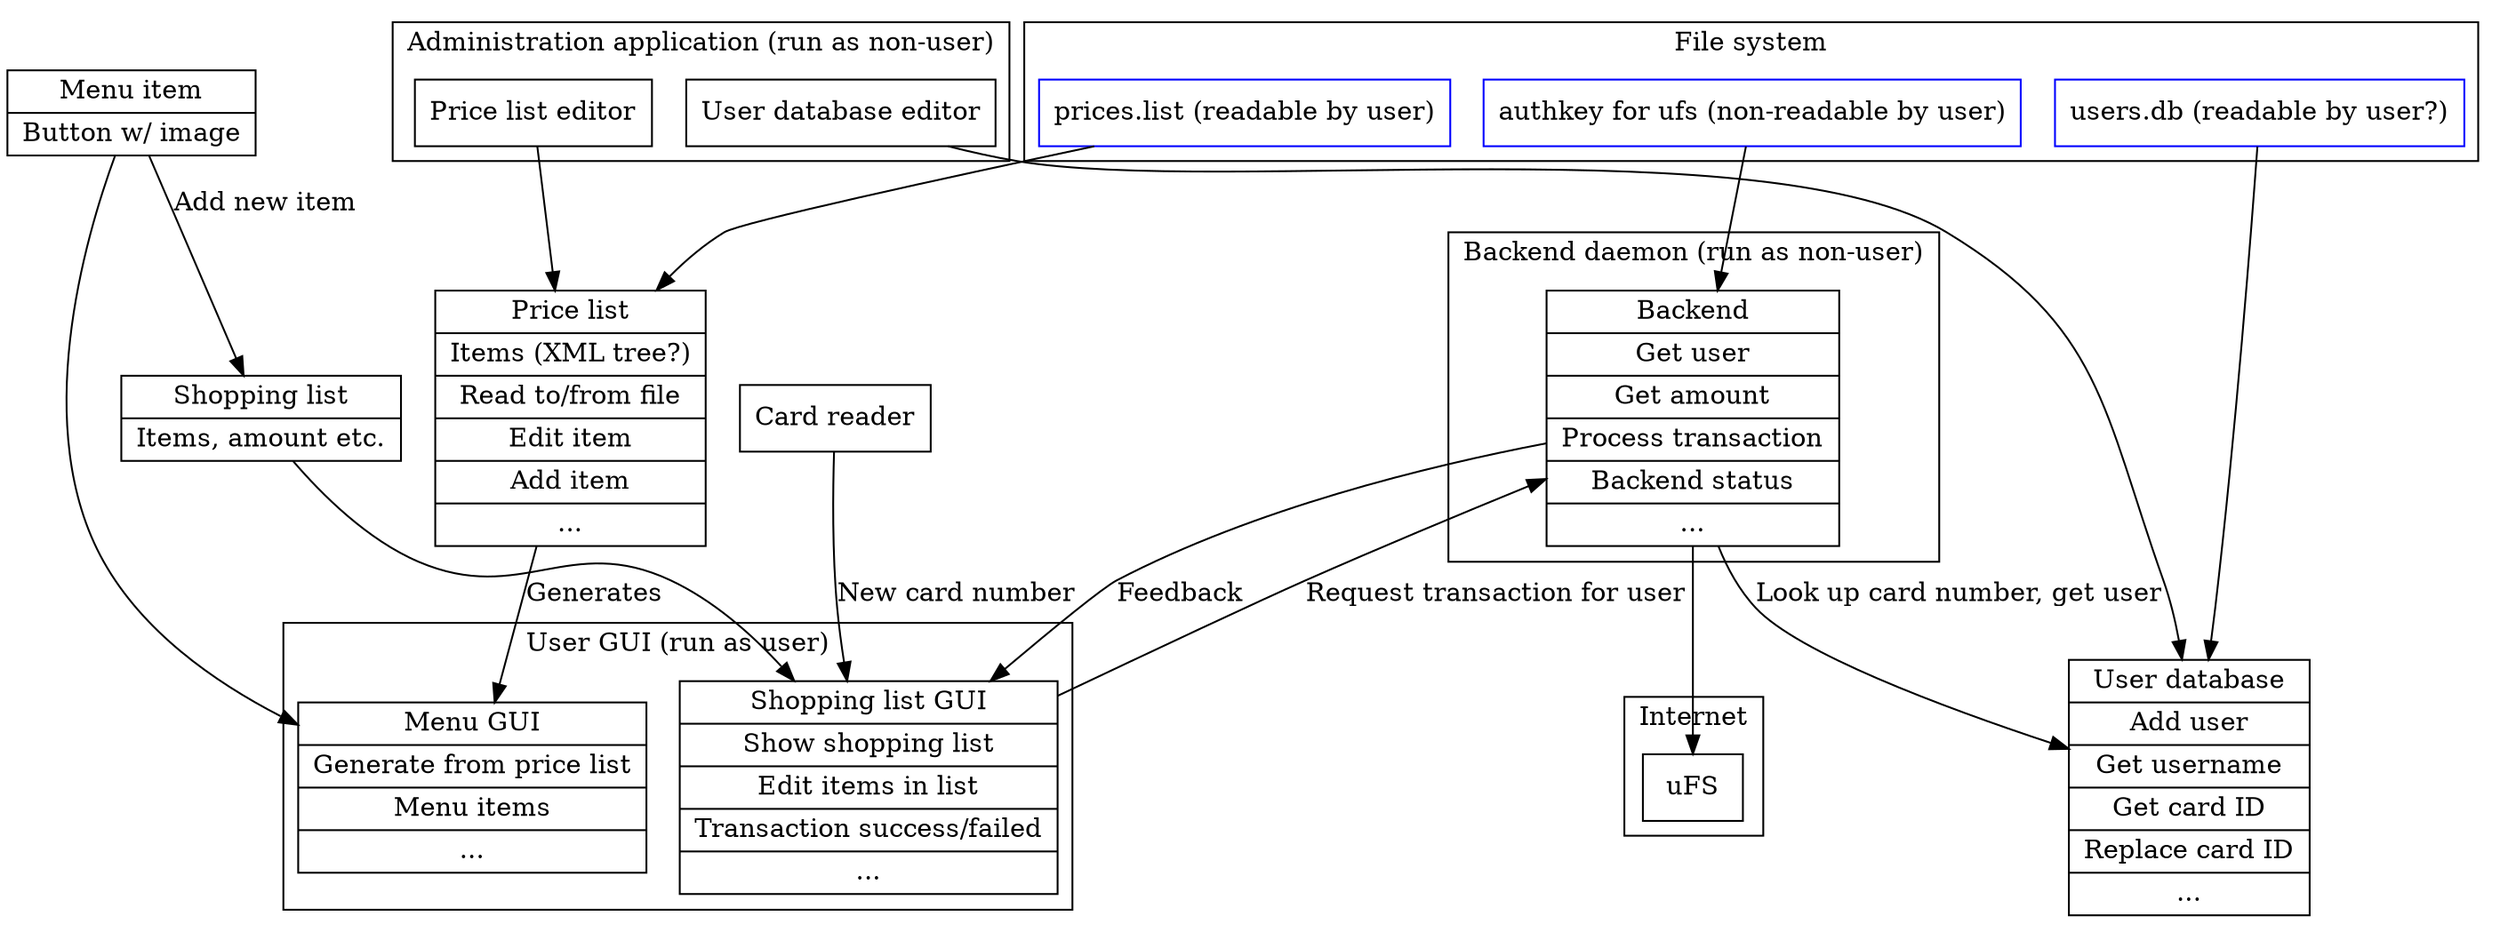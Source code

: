 digraph G {
	node[shape=box]
	subgraph clusterinternet{
		label="Internet"
		ufs[label="uFS"]
	}

	backend->ufs

	subgraph clusterfilesystem {
		label="File system"
		userdbfile[color=blue,label="users.db (readable by user?)"]
		pricefile[color=blue,label="prices.list (readable by user)"]
		authfile[color=blue,label="authkey for ufs (non-readable by user)"]
	}

	subgraph clustergui{
		label="User GUI (run as user)"
		shoppinglistgui[shape=record,label="{ Shopping list GUI | Show shopping list | Edit items in list | Transaction success/failed | ... }"]
		menu[shape=record,label="{ Menu GUI | Generate from price list | Menu items | ... }"]
	}

	subgraph clusteradmingui{
		label="Administration application (run as non-user)"
		userdbeditor[label="User database editor"]
		pricelisteditor[label="Price list editor"]
	}

	subgraph clusterdaemon {
		label="Backend daemon (run as non-user)"
		backend[shape=record,label="{ Backend | Get user | Get amount | Process transaction | Backend status | ... }"]
		authfile->backend
	}

	userdb[shape=record,label="{ User database | Add user | Get username | Get card ID | Replace card ID | ... }"]
	shoppinglist[shape=record,label="{ Shopping list | Items, amount etc. }"]
	cardreader[label="Card reader"]
	menuitem[shape=record,label="{ Menu item | Button w/ image }"]
	pricelist[shape=record,label="{ Price list | Items (XML tree?) | Read to/from file | Edit item | Add item | ... }"]


	cardreader->shoppinglistgui[label="New card number"]
	shoppinglist->shoppinglistgui
	userdbfile->userdb
	pricefile->pricelist
	pricelist->menu[label="Generates"]
	menuitem->menu
	menuitem->shoppinglist[label="Add new item"]

	pricelisteditor->pricelist
	userdbeditor->userdb
	shoppinglistgui->backend[label="Request transaction for user"]
	backend->userdb[label="Look up card number, get user"]
	backend->shoppinglistgui[label="Feedback"]
}
